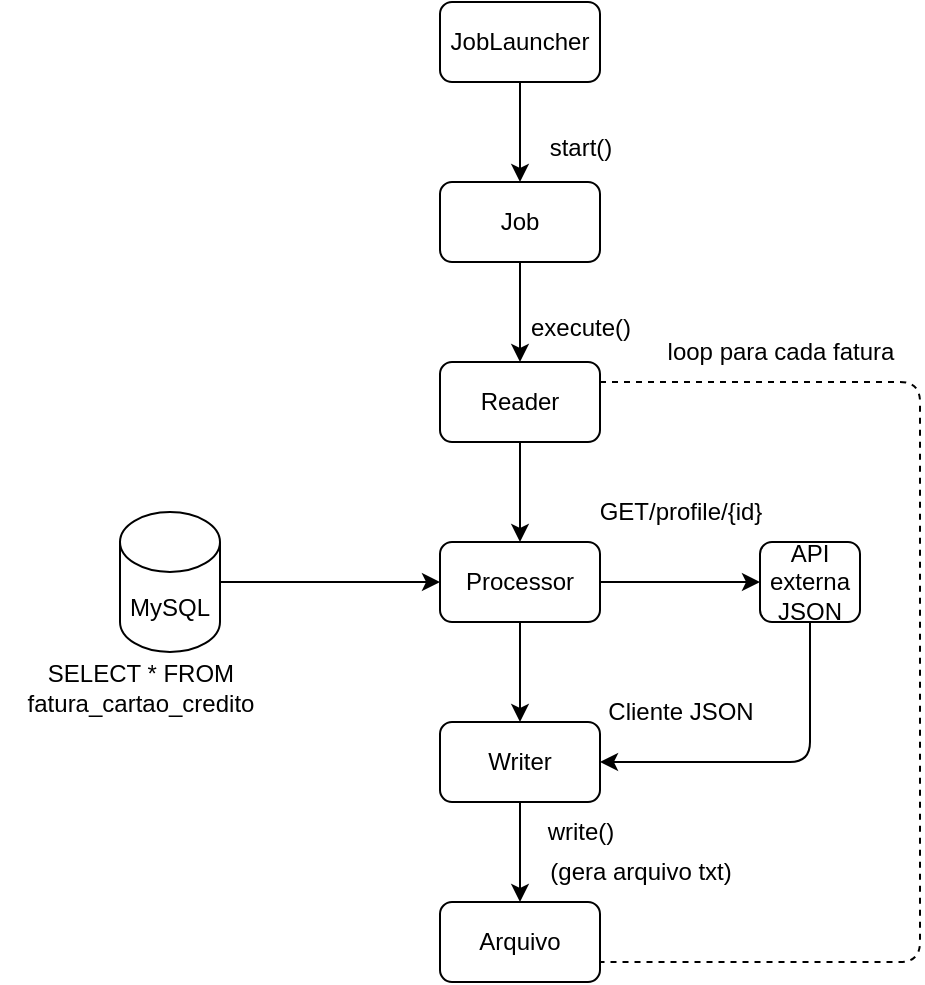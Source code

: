 <mxfile>
    <diagram id="HX3rizIsUA1EdBu1j97a" name="Page-1">
        <mxGraphModel dx="726" dy="539" grid="1" gridSize="10" guides="1" tooltips="1" connect="1" arrows="1" fold="1" page="1" pageScale="1" pageWidth="850" pageHeight="1100" math="0" shadow="0">
            <root>
                <mxCell id="0"/>
                <mxCell id="1" parent="0"/>
                <mxCell id="8" value="" style="edgeStyle=none;html=1;" edge="1" parent="1" source="6" target="7">
                    <mxGeometry relative="1" as="geometry"/>
                </mxCell>
                <mxCell id="6" value="JobLauncher" style="rounded=1;whiteSpace=wrap;html=1;" vertex="1" parent="1">
                    <mxGeometry x="280" y="50" width="80" height="40" as="geometry"/>
                </mxCell>
                <mxCell id="10" value="" style="edgeStyle=none;html=1;" edge="1" parent="1" source="7" target="9">
                    <mxGeometry relative="1" as="geometry"/>
                </mxCell>
                <mxCell id="7" value="Job" style="rounded=1;whiteSpace=wrap;html=1;" vertex="1" parent="1">
                    <mxGeometry x="280" y="140" width="80" height="40" as="geometry"/>
                </mxCell>
                <mxCell id="12" value="" style="edgeStyle=none;html=1;" edge="1" parent="1" source="9" target="11">
                    <mxGeometry relative="1" as="geometry"/>
                </mxCell>
                <mxCell id="9" value="Reader" style="rounded=1;whiteSpace=wrap;html=1;" vertex="1" parent="1">
                    <mxGeometry x="280" y="230" width="80" height="40" as="geometry"/>
                </mxCell>
                <mxCell id="14" value="" style="edgeStyle=none;html=1;" edge="1" parent="1" source="11" target="13">
                    <mxGeometry relative="1" as="geometry"/>
                </mxCell>
                <mxCell id="21" value="" style="edgeStyle=none;html=1;" edge="1" parent="1" source="11" target="20">
                    <mxGeometry relative="1" as="geometry"/>
                </mxCell>
                <mxCell id="11" value="Processor" style="rounded=1;whiteSpace=wrap;html=1;" vertex="1" parent="1">
                    <mxGeometry x="280" y="320" width="80" height="40" as="geometry"/>
                </mxCell>
                <mxCell id="16" value="" style="edgeStyle=none;html=1;" edge="1" parent="1" source="13" target="15">
                    <mxGeometry relative="1" as="geometry"/>
                </mxCell>
                <mxCell id="13" value="Writer" style="rounded=1;whiteSpace=wrap;html=1;" vertex="1" parent="1">
                    <mxGeometry x="280" y="410" width="80" height="40" as="geometry"/>
                </mxCell>
                <mxCell id="15" value="Arquivo" style="rounded=1;whiteSpace=wrap;html=1;" vertex="1" parent="1">
                    <mxGeometry x="280" y="500" width="80" height="40" as="geometry"/>
                </mxCell>
                <mxCell id="17" value="start()" style="text;html=1;align=center;verticalAlign=middle;resizable=0;points=[];autosize=1;strokeColor=none;fillColor=none;" vertex="1" parent="1">
                    <mxGeometry x="325" y="108" width="50" height="30" as="geometry"/>
                </mxCell>
                <mxCell id="18" value="execute()" style="text;html=1;align=center;verticalAlign=middle;resizable=0;points=[];autosize=1;strokeColor=none;fillColor=none;" vertex="1" parent="1">
                    <mxGeometry x="315" y="198" width="70" height="30" as="geometry"/>
                </mxCell>
                <mxCell id="19" value="" style="endArrow=none;dashed=1;html=1;exitX=1;exitY=0.25;exitDx=0;exitDy=0;entryX=1;entryY=0.75;entryDx=0;entryDy=0;" edge="1" parent="1" source="9" target="15">
                    <mxGeometry width="50" height="50" relative="1" as="geometry">
                        <mxPoint x="390" y="260" as="sourcePoint"/>
                        <mxPoint x="530" y="290" as="targetPoint"/>
                        <Array as="points">
                            <mxPoint x="520" y="240"/>
                            <mxPoint x="520" y="530"/>
                        </Array>
                    </mxGeometry>
                </mxCell>
                <mxCell id="23" style="edgeStyle=none;html=1;entryX=1;entryY=0.5;entryDx=0;entryDy=0;" edge="1" parent="1" source="20" target="13">
                    <mxGeometry relative="1" as="geometry">
                        <Array as="points">
                            <mxPoint x="465" y="430"/>
                        </Array>
                    </mxGeometry>
                </mxCell>
                <mxCell id="20" value="API&lt;br&gt;externa&lt;br&gt;JSON" style="rounded=1;whiteSpace=wrap;html=1;" vertex="1" parent="1">
                    <mxGeometry x="440" y="320" width="50" height="40" as="geometry"/>
                </mxCell>
                <mxCell id="22" value="GET/profile/{id}" style="text;html=1;align=center;verticalAlign=middle;resizable=0;points=[];autosize=1;strokeColor=none;fillColor=none;" vertex="1" parent="1">
                    <mxGeometry x="350" y="290" width="100" height="30" as="geometry"/>
                </mxCell>
                <mxCell id="24" value="Cliente JSON" style="text;html=1;align=center;verticalAlign=middle;resizable=0;points=[];autosize=1;strokeColor=none;fillColor=none;" vertex="1" parent="1">
                    <mxGeometry x="350" y="390" width="100" height="30" as="geometry"/>
                </mxCell>
                <mxCell id="26" value="write()" style="text;html=1;align=center;verticalAlign=middle;resizable=0;points=[];autosize=1;strokeColor=none;fillColor=none;" vertex="1" parent="1">
                    <mxGeometry x="320" y="450" width="60" height="30" as="geometry"/>
                </mxCell>
                <mxCell id="27" value="(gera arquivo txt)" style="text;html=1;align=center;verticalAlign=middle;resizable=0;points=[];autosize=1;strokeColor=none;fillColor=none;" vertex="1" parent="1">
                    <mxGeometry x="325" y="470" width="110" height="30" as="geometry"/>
                </mxCell>
                <mxCell id="29" style="edgeStyle=none;html=1;" edge="1" parent="1" source="28" target="11">
                    <mxGeometry relative="1" as="geometry"/>
                </mxCell>
                <mxCell id="28" value="MySQL" style="shape=cylinder3;whiteSpace=wrap;html=1;boundedLbl=1;backgroundOutline=1;size=15;" vertex="1" parent="1">
                    <mxGeometry x="120" y="305" width="50" height="70" as="geometry"/>
                </mxCell>
                <mxCell id="30" value="SELECT * FROM&lt;br&gt;fatura_cartao_credito" style="text;html=1;align=center;verticalAlign=middle;resizable=0;points=[];autosize=1;strokeColor=none;fillColor=none;" vertex="1" parent="1">
                    <mxGeometry x="60" y="373" width="140" height="40" as="geometry"/>
                </mxCell>
                <mxCell id="31" value="loop para cada fatura" style="text;html=1;align=center;verticalAlign=middle;resizable=0;points=[];autosize=1;strokeColor=none;fillColor=none;" vertex="1" parent="1">
                    <mxGeometry x="380" y="210" width="140" height="30" as="geometry"/>
                </mxCell>
            </root>
        </mxGraphModel>
    </diagram>
</mxfile>